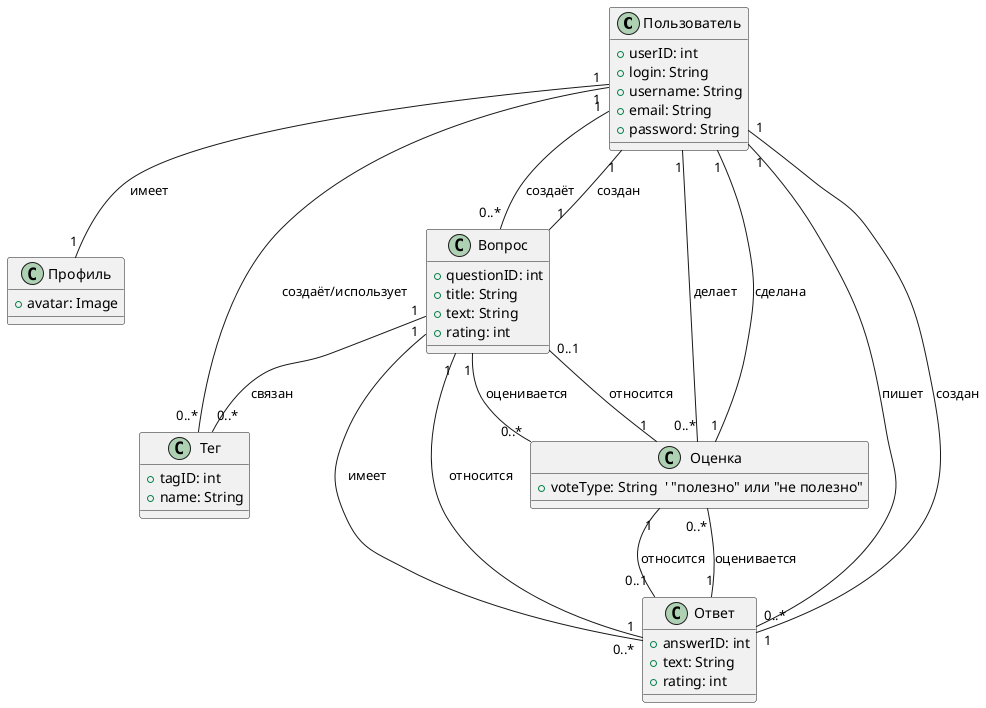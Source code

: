 @startuml

class Пользователь {
    + userID: int
    + login: String
    + username: String
    + email: String
    + password: String
}

class Профиль {
    + avatar: Image
}

class Вопрос {
    + questionID: int
    + title: String
    + text: String
    + rating: int
}

class Ответ {
    + answerID: int
    + text: String
    + rating: int
}

class Тег {
    + tagID: int
    + name: String
}

class Оценка {
    + voteType: String  ' "полезно" или "не полезно"
}

' Связи между классами

' Пользователь имеет один Профиль
Пользователь "1" -- "1" Профиль : имеет

' Пользователь создаёт множество Вопросов
Пользователь "1" -- "0..*" Вопрос : создаёт

' Пользователь пишет множество Ответов
Пользователь "1" -- "0..*" Ответ : пишет

' Пользователь делает множество Оценок
Пользователь "1" -- "0..*" Оценка : делает

' Пользователь создаёт и использует Теги
Пользователь "1" -- "0..*" Тег : создаёт/использует

' Вопрос создан одним Пользователем
Вопрос "1" -- "1" Пользователь : создан

' Вопрос имеет множество Ответов
Вопрос "1" -- "0..*" Ответ : имеет

' Вопрос оценивается множеством Оценок
Вопрос "1" -- "0..*" Оценка : оценивается

' Вопрос связан с Тегами
Вопрос "1" -- "0..*" Тег : связан

' Ответ относится к одному Вопросу
Ответ "1" -- "1" Вопрос : относится

' Ответ создан одним Пользователем
Ответ "1" -- "1" Пользователь : создан

' Ответ оценивается множеством Оценок
Ответ "1" -- "0..*" Оценка : оценивается

' Оценка сделана одним Пользователем
Оценка "1" -- "1" Пользователь : сделана

' Оценка относится к Вопросу или Ответу
Оценка "1" -- "0..1" Вопрос : относится
Оценка "1" -- "0..1" Ответ : относится

@enduml
